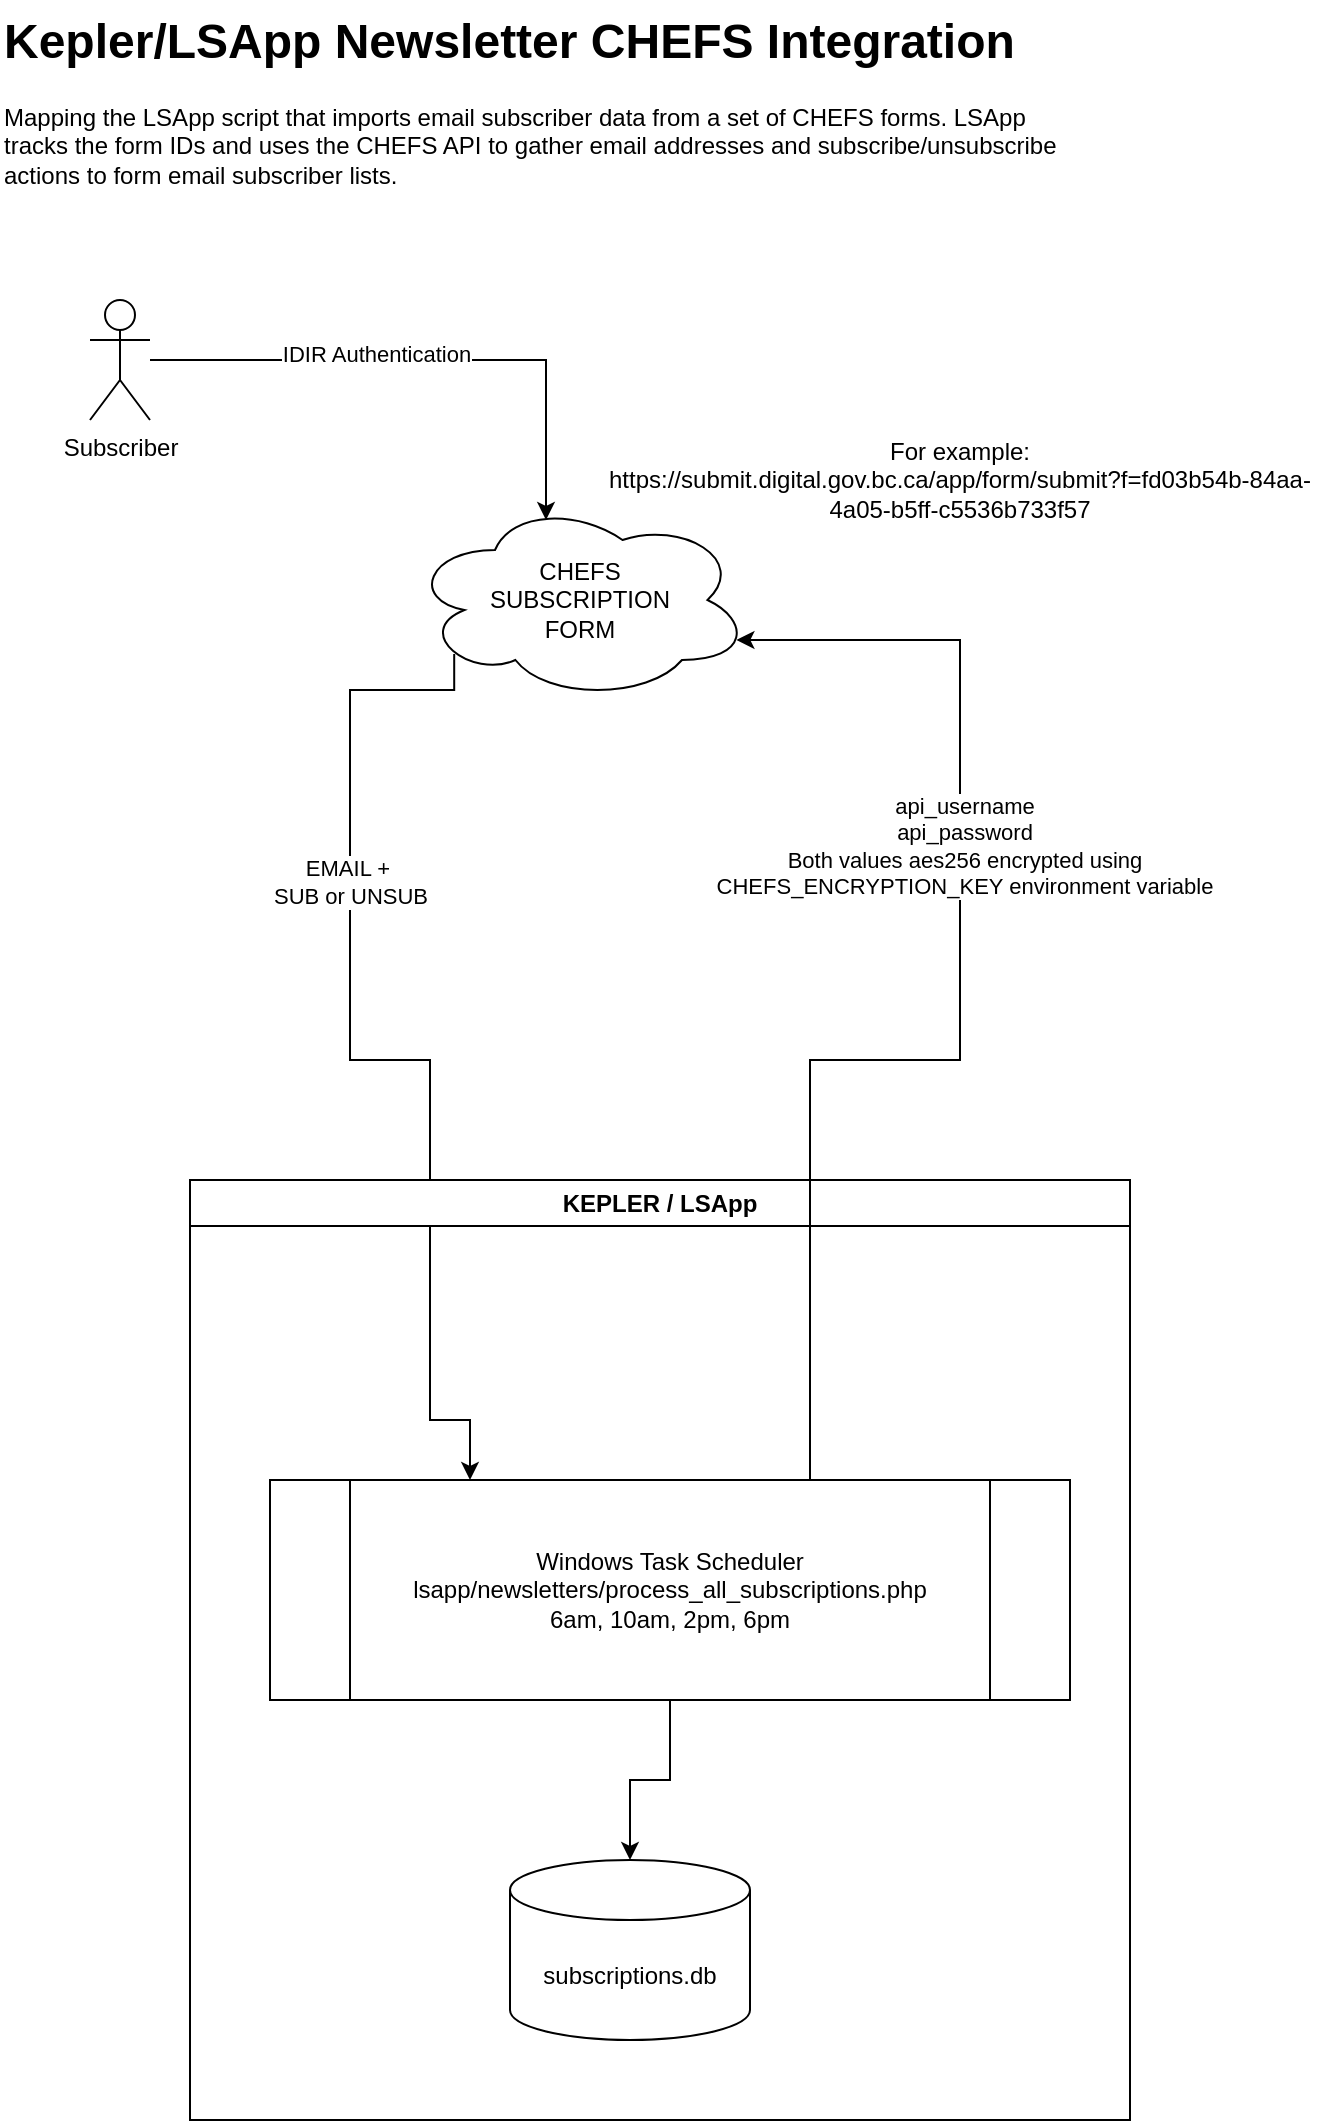 <mxfile version="28.2.8">
  <diagram name="Page-1" id="aK2uIc9bB4nhFkZQayfT">
    <mxGraphModel dx="1810" dy="985" grid="1" gridSize="10" guides="1" tooltips="1" connect="1" arrows="1" fold="1" page="1" pageScale="1" pageWidth="850" pageHeight="1100" math="0" shadow="0">
      <root>
        <mxCell id="0" />
        <mxCell id="1" parent="0" />
        <mxCell id="tvKToaYdQFjH6kMOGzoi-23" style="edgeStyle=orthogonalEdgeStyle;rounded=0;orthogonalLoop=1;jettySize=auto;html=1;exitX=0.13;exitY=0.77;exitDx=0;exitDy=0;exitPerimeter=0;entryX=0.25;entryY=0;entryDx=0;entryDy=0;" edge="1" parent="1" source="tvKToaYdQFjH6kMOGzoi-1" target="tvKToaYdQFjH6kMOGzoi-4">
          <mxGeometry relative="1" as="geometry">
            <mxPoint x="270" y="710" as="targetPoint" />
            <Array as="points">
              <mxPoint x="292" y="365" />
              <mxPoint x="240" y="365" />
              <mxPoint x="240" y="550" />
              <mxPoint x="280" y="550" />
              <mxPoint x="280" y="730" />
            </Array>
          </mxGeometry>
        </mxCell>
        <mxCell id="tvKToaYdQFjH6kMOGzoi-24" value="&lt;div&gt;EMAIL +&amp;nbsp;&lt;/div&gt;&lt;div&gt;SUB or UNSUB&lt;/div&gt;" style="edgeLabel;html=1;align=center;verticalAlign=middle;resizable=0;points=[];" vertex="1" connectable="0" parent="tvKToaYdQFjH6kMOGzoi-23">
          <mxGeometry x="-0.306" relative="1" as="geometry">
            <mxPoint y="-16" as="offset" />
          </mxGeometry>
        </mxCell>
        <mxCell id="tvKToaYdQFjH6kMOGzoi-1" value="&lt;div&gt;CHEFS&lt;/div&gt;&lt;div&gt;SUBSCRIPTION&lt;/div&gt;&lt;div&gt;FORM&lt;/div&gt;" style="ellipse;shape=cloud;whiteSpace=wrap;html=1;" vertex="1" parent="1">
          <mxGeometry x="270" y="270" width="170" height="100" as="geometry" />
        </mxCell>
        <mxCell id="tvKToaYdQFjH6kMOGzoi-3" value="KEPLER / LSApp" style="swimlane;whiteSpace=wrap;html=1;" vertex="1" parent="1">
          <mxGeometry x="160" y="610" width="470" height="470" as="geometry" />
        </mxCell>
        <mxCell id="tvKToaYdQFjH6kMOGzoi-2" value="subscriptions.db" style="shape=cylinder3;whiteSpace=wrap;html=1;boundedLbl=1;backgroundOutline=1;size=15;" vertex="1" parent="tvKToaYdQFjH6kMOGzoi-3">
          <mxGeometry x="160" y="340" width="120" height="90" as="geometry" />
        </mxCell>
        <mxCell id="tvKToaYdQFjH6kMOGzoi-4" value="&lt;div&gt;Windows Task Scheduler&lt;/div&gt;&lt;div&gt;lsapp/newsletters/process_all_subscriptions.php&lt;/div&gt;&lt;div&gt;6am, 10am, 2pm, 6pm&lt;/div&gt;" style="shape=process;whiteSpace=wrap;html=1;backgroundOutline=1;" vertex="1" parent="tvKToaYdQFjH6kMOGzoi-3">
          <mxGeometry x="40" y="150" width="400" height="110" as="geometry" />
        </mxCell>
        <mxCell id="tvKToaYdQFjH6kMOGzoi-13" style="edgeStyle=orthogonalEdgeStyle;rounded=0;orthogonalLoop=1;jettySize=auto;html=1;entryX=0.5;entryY=0;entryDx=0;entryDy=0;entryPerimeter=0;" edge="1" parent="tvKToaYdQFjH6kMOGzoi-3" source="tvKToaYdQFjH6kMOGzoi-4" target="tvKToaYdQFjH6kMOGzoi-2">
          <mxGeometry relative="1" as="geometry" />
        </mxCell>
        <mxCell id="tvKToaYdQFjH6kMOGzoi-14" value="" style="edgeStyle=orthogonalEdgeStyle;rounded=0;orthogonalLoop=1;jettySize=auto;html=1;entryX=0.4;entryY=0.1;entryDx=0;entryDy=0;entryPerimeter=0;" edge="1" parent="1" source="tvKToaYdQFjH6kMOGzoi-5" target="tvKToaYdQFjH6kMOGzoi-1">
          <mxGeometry relative="1" as="geometry" />
        </mxCell>
        <mxCell id="tvKToaYdQFjH6kMOGzoi-17" value="IDIR Authentication" style="edgeLabel;html=1;align=center;verticalAlign=middle;resizable=0;points=[];" vertex="1" connectable="0" parent="tvKToaYdQFjH6kMOGzoi-14">
          <mxGeometry x="0.364" y="3" relative="1" as="geometry">
            <mxPoint x="-77" as="offset" />
          </mxGeometry>
        </mxCell>
        <mxCell id="tvKToaYdQFjH6kMOGzoi-5" value="&lt;div&gt;Subscriber&lt;/div&gt;" style="shape=umlActor;verticalLabelPosition=bottom;verticalAlign=top;html=1;outlineConnect=0;" vertex="1" parent="1">
          <mxGeometry x="110" y="170" width="30" height="60" as="geometry" />
        </mxCell>
        <mxCell id="tvKToaYdQFjH6kMOGzoi-15" value="For example:&lt;div&gt;https://submit.digital.gov.bc.ca/app/form/submit?f=fd03b54b-84aa-4a05-b5ff-c5536b733f57&lt;/div&gt;" style="text;html=1;whiteSpace=wrap;strokeColor=none;fillColor=none;align=center;verticalAlign=middle;rounded=0;" vertex="1" parent="1">
          <mxGeometry x="355" y="230" width="380" height="60" as="geometry" />
        </mxCell>
        <mxCell id="tvKToaYdQFjH6kMOGzoi-21" style="edgeStyle=orthogonalEdgeStyle;rounded=0;orthogonalLoop=1;jettySize=auto;html=1;exitX=0.75;exitY=0;exitDx=0;exitDy=0;entryX=0.96;entryY=0.7;entryDx=0;entryDy=0;entryPerimeter=0;" edge="1" parent="1" source="tvKToaYdQFjH6kMOGzoi-4" target="tvKToaYdQFjH6kMOGzoi-1">
          <mxGeometry relative="1" as="geometry">
            <Array as="points">
              <mxPoint x="470" y="760" />
              <mxPoint x="470" y="550" />
              <mxPoint x="545" y="550" />
              <mxPoint x="545" y="340" />
            </Array>
          </mxGeometry>
        </mxCell>
        <mxCell id="tvKToaYdQFjH6kMOGzoi-22" value="&lt;div&gt;api_username&lt;/div&gt;&lt;div&gt;api_password&lt;/div&gt;&lt;div&gt;Both values aes256 encrypted using&lt;/div&gt;&lt;div&gt;CHEFS_ENCRYPTION_KEY environment variable&lt;/div&gt;" style="edgeLabel;html=1;align=center;verticalAlign=middle;resizable=0;points=[];" vertex="1" connectable="0" parent="tvKToaYdQFjH6kMOGzoi-21">
          <mxGeometry x="0.399" y="-2" relative="1" as="geometry">
            <mxPoint y="23" as="offset" />
          </mxGeometry>
        </mxCell>
        <mxCell id="tvKToaYdQFjH6kMOGzoi-25" value="&lt;h1 style=&quot;margin-top: 0px;&quot;&gt;Kepler/LSApp Newsletter CHEFS Integration&lt;/h1&gt;&lt;p&gt;Mapping the LSApp script that imports email subscriber data from a set of CHEFS forms. LSApp tracks the form IDs and uses the CHEFS API to gather email addresses and subscribe/unsubscribe actions to form email subscriber lists.&amp;nbsp;&lt;/p&gt;" style="text;html=1;whiteSpace=wrap;overflow=hidden;rounded=0;" vertex="1" parent="1">
          <mxGeometry x="65" y="20" width="545" height="120" as="geometry" />
        </mxCell>
      </root>
    </mxGraphModel>
  </diagram>
</mxfile>
